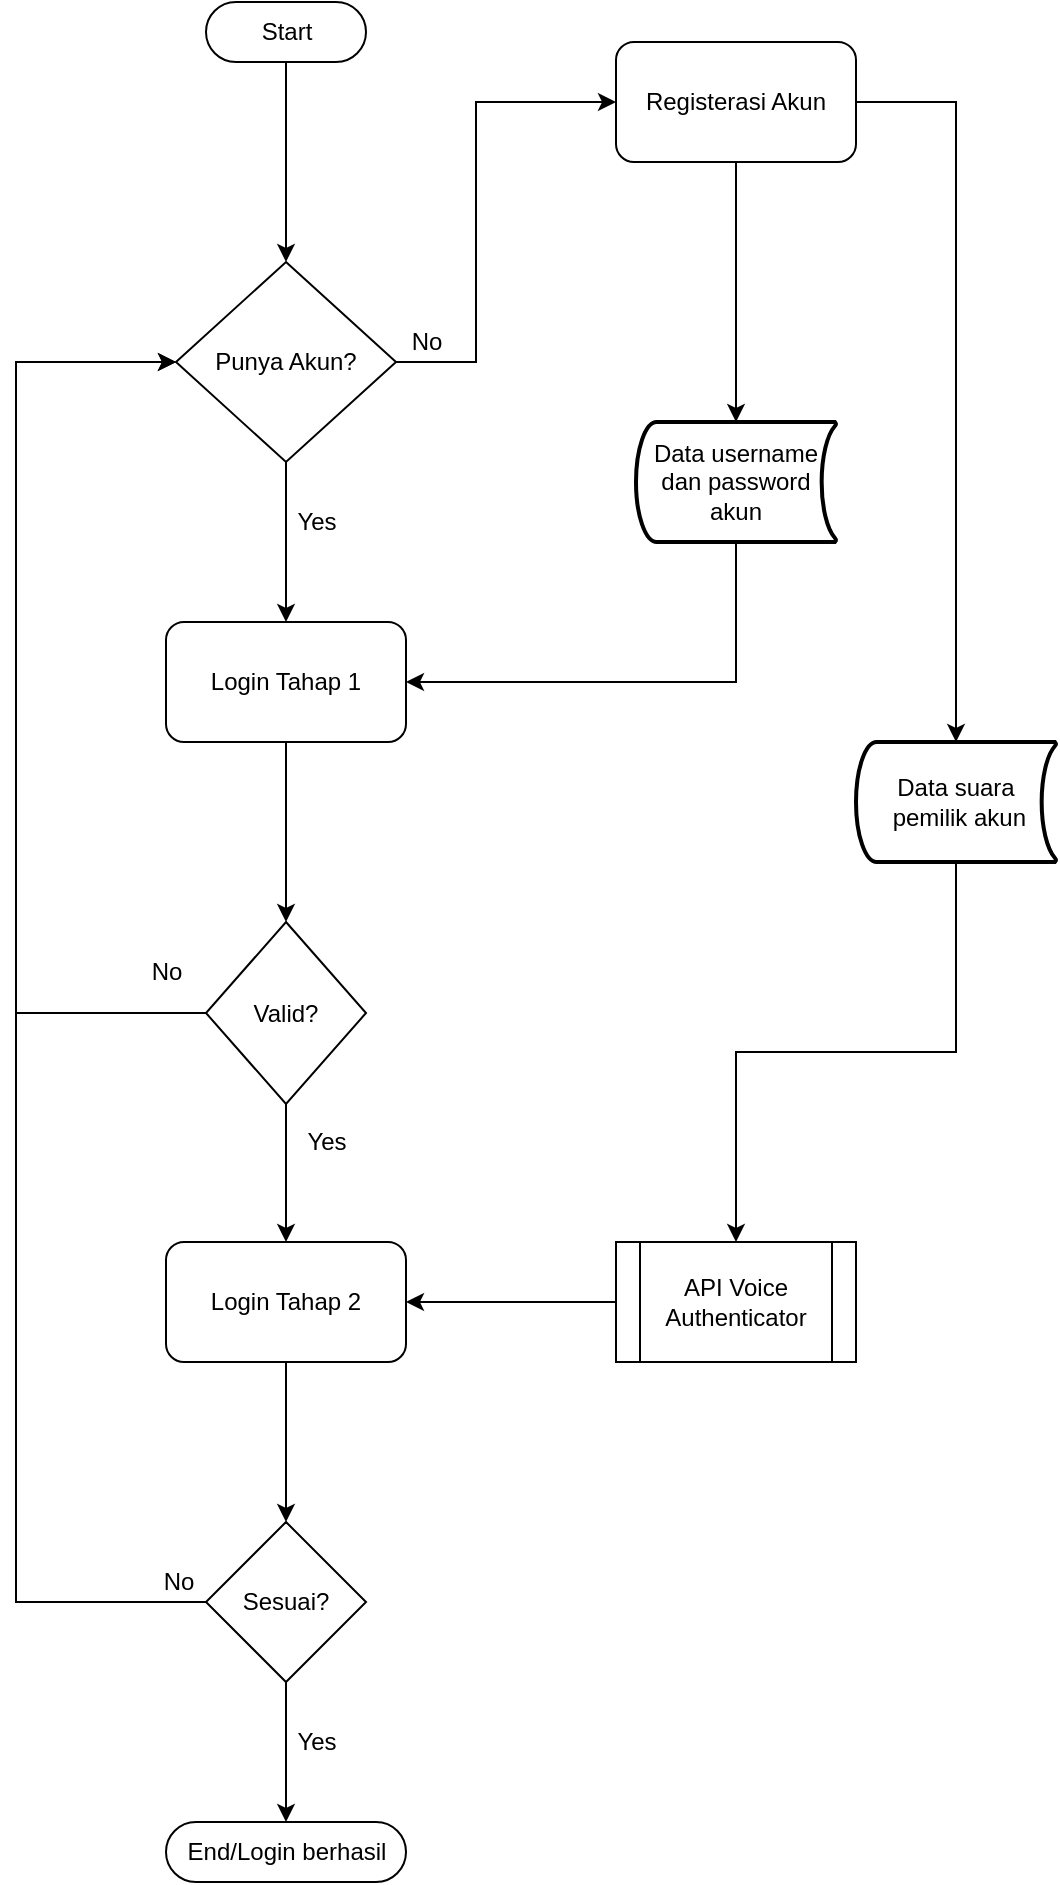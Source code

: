 <mxfile version="13.7.5" type="github">
  <diagram id="Ma68vpTk7sBy4XZ9rhYe" name="Page-1">
    <mxGraphModel dx="1422" dy="794" grid="1" gridSize="10" guides="1" tooltips="1" connect="1" arrows="1" fold="1" page="1" pageScale="1" pageWidth="827" pageHeight="1169" math="0" shadow="0">
      <root>
        <mxCell id="0" />
        <mxCell id="1" parent="0" />
        <mxCell id="b9rMEW8vJqsMmyq--6ru-4" style="edgeStyle=orthogonalEdgeStyle;rounded=0;orthogonalLoop=1;jettySize=auto;html=1;entryX=0.5;entryY=0;entryDx=0;entryDy=0;" parent="1" source="b9rMEW8vJqsMmyq--6ru-1" target="b9rMEW8vJqsMmyq--6ru-7" edge="1">
          <mxGeometry relative="1" as="geometry">
            <mxPoint x="190" y="219" as="targetPoint" />
          </mxGeometry>
        </mxCell>
        <mxCell id="b9rMEW8vJqsMmyq--6ru-1" value="Start" style="html=1;dashed=0;whitespace=wrap;shape=mxgraph.dfd.start" parent="1" vertex="1">
          <mxGeometry x="215" y="110" width="80" height="30" as="geometry" />
        </mxCell>
        <mxCell id="b9rMEW8vJqsMmyq--6ru-10" style="edgeStyle=orthogonalEdgeStyle;rounded=0;orthogonalLoop=1;jettySize=auto;html=1;entryX=0;entryY=0.5;entryDx=0;entryDy=0;" parent="1" source="b9rMEW8vJqsMmyq--6ru-7" target="b9rMEW8vJqsMmyq--6ru-9" edge="1">
          <mxGeometry relative="1" as="geometry">
            <Array as="points">
              <mxPoint x="350" y="290" />
              <mxPoint x="350" y="160" />
            </Array>
          </mxGeometry>
        </mxCell>
        <mxCell id="b9rMEW8vJqsMmyq--6ru-12" style="edgeStyle=orthogonalEdgeStyle;rounded=0;orthogonalLoop=1;jettySize=auto;html=1;entryX=0.5;entryY=0;entryDx=0;entryDy=0;" parent="1" source="b9rMEW8vJqsMmyq--6ru-7" target="b9rMEW8vJqsMmyq--6ru-11" edge="1">
          <mxGeometry relative="1" as="geometry" />
        </mxCell>
        <mxCell id="b9rMEW8vJqsMmyq--6ru-7" value="Punya Akun?" style="rhombus;whiteSpace=wrap;html=1;" parent="1" vertex="1">
          <mxGeometry x="200" y="240" width="110" height="100" as="geometry" />
        </mxCell>
        <mxCell id="b9rMEW8vJqsMmyq--6ru-16" style="edgeStyle=orthogonalEdgeStyle;rounded=0;orthogonalLoop=1;jettySize=auto;html=1;entryX=0.5;entryY=0;entryDx=0;entryDy=0;entryPerimeter=0;" parent="1" source="b9rMEW8vJqsMmyq--6ru-9" target="b9rMEW8vJqsMmyq--6ru-15" edge="1">
          <mxGeometry relative="1" as="geometry" />
        </mxCell>
        <mxCell id="XhYgFZuNZCempVCC6TW1-8" style="edgeStyle=orthogonalEdgeStyle;rounded=0;orthogonalLoop=1;jettySize=auto;html=1;entryX=0.5;entryY=0;entryDx=0;entryDy=0;entryPerimeter=0;" parent="1" source="b9rMEW8vJqsMmyq--6ru-9" target="XhYgFZuNZCempVCC6TW1-7" edge="1">
          <mxGeometry relative="1" as="geometry">
            <Array as="points">
              <mxPoint x="590" y="160" />
              <mxPoint x="590" y="480" />
            </Array>
          </mxGeometry>
        </mxCell>
        <mxCell id="b9rMEW8vJqsMmyq--6ru-9" value="Registerasi Akun" style="rounded=1;whiteSpace=wrap;html=1;" parent="1" vertex="1">
          <mxGeometry x="420" y="130" width="120" height="60" as="geometry" />
        </mxCell>
        <mxCell id="XhYgFZuNZCempVCC6TW1-2" style="edgeStyle=orthogonalEdgeStyle;rounded=0;orthogonalLoop=1;jettySize=auto;html=1;entryX=0.5;entryY=0;entryDx=0;entryDy=0;" parent="1" source="b9rMEW8vJqsMmyq--6ru-11" target="XhYgFZuNZCempVCC6TW1-1" edge="1">
          <mxGeometry relative="1" as="geometry" />
        </mxCell>
        <mxCell id="b9rMEW8vJqsMmyq--6ru-11" value="Login Tahap 1" style="rounded=1;whiteSpace=wrap;html=1;" parent="1" vertex="1">
          <mxGeometry x="195" y="420" width="120" height="60" as="geometry" />
        </mxCell>
        <mxCell id="b9rMEW8vJqsMmyq--6ru-18" style="edgeStyle=orthogonalEdgeStyle;rounded=0;orthogonalLoop=1;jettySize=auto;html=1;entryX=1;entryY=0.5;entryDx=0;entryDy=0;exitX=0.5;exitY=1;exitDx=0;exitDy=0;exitPerimeter=0;" parent="1" source="b9rMEW8vJqsMmyq--6ru-15" target="b9rMEW8vJqsMmyq--6ru-11" edge="1">
          <mxGeometry relative="1" as="geometry">
            <Array as="points">
              <mxPoint x="480" y="450" />
            </Array>
          </mxGeometry>
        </mxCell>
        <mxCell id="b9rMEW8vJqsMmyq--6ru-15" value="Data username dan password akun" style="strokeWidth=2;html=1;shape=mxgraph.flowchart.stored_data;whiteSpace=wrap;" parent="1" vertex="1">
          <mxGeometry x="430" y="320" width="100" height="60" as="geometry" />
        </mxCell>
        <mxCell id="XhYgFZuNZCempVCC6TW1-3" style="edgeStyle=orthogonalEdgeStyle;rounded=0;orthogonalLoop=1;jettySize=auto;html=1;entryX=0;entryY=0.5;entryDx=0;entryDy=0;" parent="1" source="XhYgFZuNZCempVCC6TW1-1" target="b9rMEW8vJqsMmyq--6ru-7" edge="1">
          <mxGeometry relative="1" as="geometry">
            <Array as="points">
              <mxPoint x="120" y="616" />
              <mxPoint x="120" y="290" />
            </Array>
          </mxGeometry>
        </mxCell>
        <mxCell id="XhYgFZuNZCempVCC6TW1-4" style="edgeStyle=orthogonalEdgeStyle;rounded=0;orthogonalLoop=1;jettySize=auto;html=1;entryX=0.5;entryY=0;entryDx=0;entryDy=0;" parent="1" source="XhYgFZuNZCempVCC6TW1-1" target="XhYgFZuNZCempVCC6TW1-5" edge="1">
          <mxGeometry relative="1" as="geometry">
            <mxPoint x="700" y="339" as="targetPoint" />
          </mxGeometry>
        </mxCell>
        <mxCell id="XhYgFZuNZCempVCC6TW1-1" value="Valid?" style="rhombus;whiteSpace=wrap;html=1;" parent="1" vertex="1">
          <mxGeometry x="215" y="570" width="80" height="91" as="geometry" />
        </mxCell>
        <mxCell id="XhYgFZuNZCempVCC6TW1-13" style="edgeStyle=orthogonalEdgeStyle;rounded=0;orthogonalLoop=1;jettySize=auto;html=1;entryX=0.5;entryY=0;entryDx=0;entryDy=0;" parent="1" source="XhYgFZuNZCempVCC6TW1-5" target="XhYgFZuNZCempVCC6TW1-12" edge="1">
          <mxGeometry relative="1" as="geometry" />
        </mxCell>
        <mxCell id="XhYgFZuNZCempVCC6TW1-5" value="Login Tahap 2" style="rounded=1;whiteSpace=wrap;html=1;" parent="1" vertex="1">
          <mxGeometry x="195" y="730" width="120" height="60" as="geometry" />
        </mxCell>
        <mxCell id="XhYgFZuNZCempVCC6TW1-18" style="edgeStyle=orthogonalEdgeStyle;rounded=0;orthogonalLoop=1;jettySize=auto;html=1;entryX=0.5;entryY=0;entryDx=0;entryDy=0;" parent="1" source="XhYgFZuNZCempVCC6TW1-7" target="XhYgFZuNZCempVCC6TW1-17" edge="1">
          <mxGeometry relative="1" as="geometry" />
        </mxCell>
        <mxCell id="XhYgFZuNZCempVCC6TW1-7" value="Data suara&lt;br&gt;&amp;nbsp;pemilik akun" style="strokeWidth=2;html=1;shape=mxgraph.flowchart.stored_data;whiteSpace=wrap;" parent="1" vertex="1">
          <mxGeometry x="540" y="480" width="100" height="60" as="geometry" />
        </mxCell>
        <mxCell id="XhYgFZuNZCempVCC6TW1-15" style="edgeStyle=orthogonalEdgeStyle;rounded=0;orthogonalLoop=1;jettySize=auto;html=1;entryX=0.5;entryY=0.5;entryDx=0;entryDy=-15;entryPerimeter=0;" parent="1" source="XhYgFZuNZCempVCC6TW1-12" target="XhYgFZuNZCempVCC6TW1-14" edge="1">
          <mxGeometry relative="1" as="geometry" />
        </mxCell>
        <mxCell id="XhYgFZuNZCempVCC6TW1-16" style="edgeStyle=orthogonalEdgeStyle;rounded=0;orthogonalLoop=1;jettySize=auto;html=1;entryX=0;entryY=0.5;entryDx=0;entryDy=0;" parent="1" source="XhYgFZuNZCempVCC6TW1-12" target="b9rMEW8vJqsMmyq--6ru-7" edge="1">
          <mxGeometry relative="1" as="geometry">
            <Array as="points">
              <mxPoint x="120" y="910" />
              <mxPoint x="120" y="290" />
            </Array>
            <mxPoint x="120" y="400" as="targetPoint" />
          </mxGeometry>
        </mxCell>
        <mxCell id="XhYgFZuNZCempVCC6TW1-12" value="Sesuai?" style="rhombus;whiteSpace=wrap;html=1;" parent="1" vertex="1">
          <mxGeometry x="215" y="870" width="80" height="80" as="geometry" />
        </mxCell>
        <mxCell id="XhYgFZuNZCempVCC6TW1-14" value="End/Login berhasil" style="html=1;dashed=0;whitespace=wrap;shape=mxgraph.dfd.start" parent="1" vertex="1">
          <mxGeometry x="195" y="1020" width="120" height="30" as="geometry" />
        </mxCell>
        <mxCell id="XhYgFZuNZCempVCC6TW1-19" style="edgeStyle=orthogonalEdgeStyle;rounded=0;orthogonalLoop=1;jettySize=auto;html=1;entryX=1;entryY=0.5;entryDx=0;entryDy=0;" parent="1" source="XhYgFZuNZCempVCC6TW1-17" target="XhYgFZuNZCempVCC6TW1-5" edge="1">
          <mxGeometry relative="1" as="geometry" />
        </mxCell>
        <mxCell id="XhYgFZuNZCempVCC6TW1-17" value="API Voice Authenticator" style="shape=process;whiteSpace=wrap;html=1;backgroundOutline=1;" parent="1" vertex="1">
          <mxGeometry x="420" y="730" width="120" height="60" as="geometry" />
        </mxCell>
        <mxCell id="Huy3whPcldK3oJV2NO3x-2" value="Yes" style="text;html=1;align=center;verticalAlign=middle;resizable=0;points=[];autosize=1;" parent="1" vertex="1">
          <mxGeometry x="255" y="670" width="40" height="20" as="geometry" />
        </mxCell>
        <mxCell id="Huy3whPcldK3oJV2NO3x-3" value="No" style="text;html=1;align=center;verticalAlign=middle;resizable=0;points=[];autosize=1;" parent="1" vertex="1">
          <mxGeometry x="310" y="270" width="30" height="20" as="geometry" />
        </mxCell>
        <mxCell id="Huy3whPcldK3oJV2NO3x-4" value="Yes" style="text;html=1;align=center;verticalAlign=middle;resizable=0;points=[];autosize=1;" parent="1" vertex="1">
          <mxGeometry x="250" y="360" width="40" height="20" as="geometry" />
        </mxCell>
        <mxCell id="Huy3whPcldK3oJV2NO3x-5" value="No" style="text;html=1;align=center;verticalAlign=middle;resizable=0;points=[];autosize=1;" parent="1" vertex="1">
          <mxGeometry x="180" y="585" width="30" height="20" as="geometry" />
        </mxCell>
        <mxCell id="Huy3whPcldK3oJV2NO3x-6" value="Yes" style="text;html=1;align=center;verticalAlign=middle;resizable=0;points=[];autosize=1;" parent="1" vertex="1">
          <mxGeometry x="250" y="970" width="40" height="20" as="geometry" />
        </mxCell>
        <mxCell id="Huy3whPcldK3oJV2NO3x-7" value="No" style="text;html=1;align=center;verticalAlign=middle;resizable=0;points=[];autosize=1;" parent="1" vertex="1">
          <mxGeometry x="186" y="890" width="30" height="20" as="geometry" />
        </mxCell>
      </root>
    </mxGraphModel>
  </diagram>
</mxfile>
